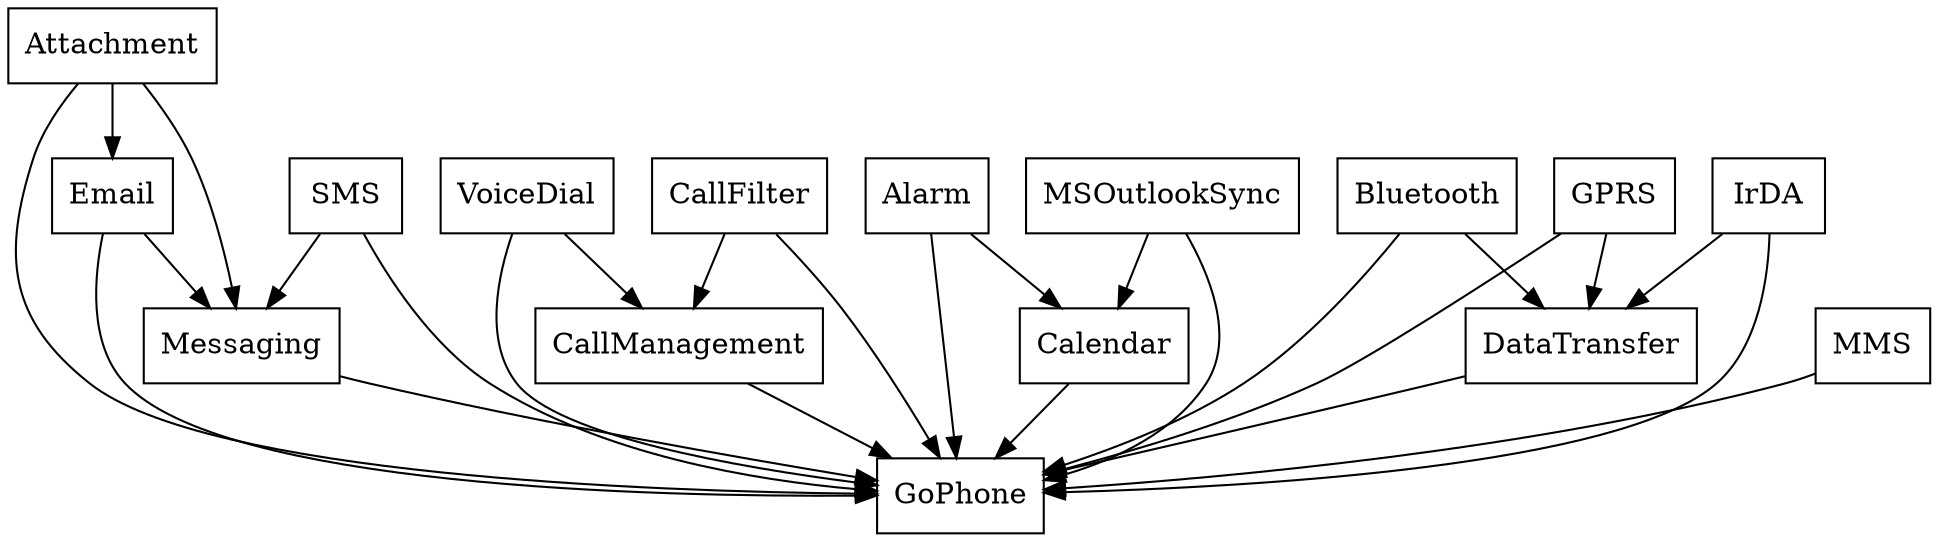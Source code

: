 digraph{
graph [rankdir=TB];
node [shape=box];
edge [arrowhead=normal];
0[label="Messaging",]
1[label="VoiceDial",]
2[label="Attachment",]
3[label="Bluetooth",]
4[label="Calendar",]
5[label="CallManagement",]
6[label="GPRS",]
7[label="Alarm",]
8[label="DataTransfer",]
9[label="GoPhone",]
10[label="IrDA",]
11[label="Email",]
12[label="CallFilter",]
13[label="SMS",]
14[label="MSOutlookSync",]
15[label="MMS",]
0->9[label="",]
1->5[label="",]
1->9[label="",]
2->0[label="",]
2->9[label="",]
2->11[label="",]
3->8[label="",]
3->9[label="",]
4->9[label="",]
5->9[label="",]
6->8[label="",]
6->9[label="",]
7->4[label="",]
7->9[label="",]
8->9[label="",]
10->8[label="",]
10->9[label="",]
11->0[label="",]
11->9[label="",]
12->5[label="",]
12->9[label="",]
13->0[label="",]
13->9[label="",]
14->4[label="",]
14->9[label="",]
15->9[label="",]
}
